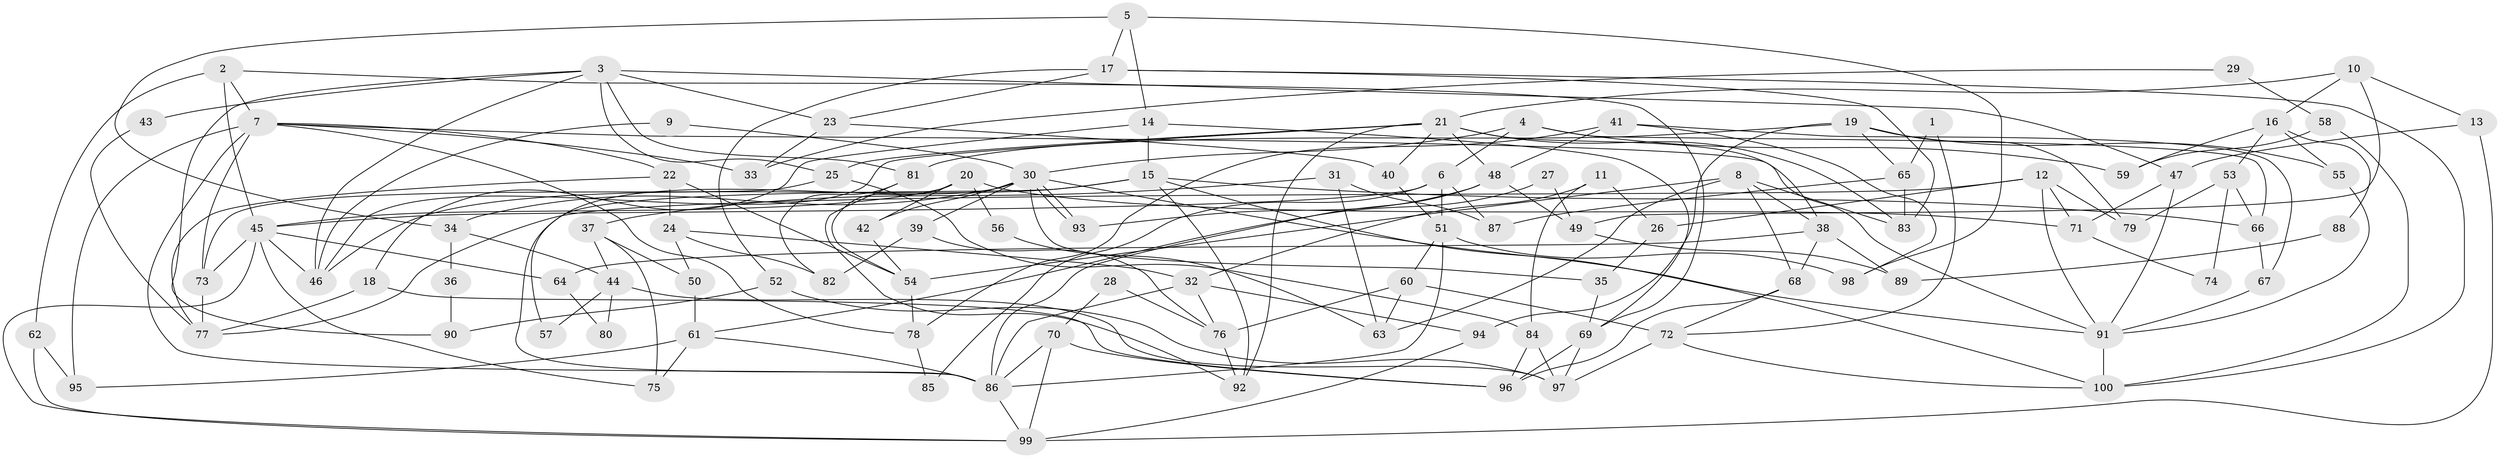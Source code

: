 // coarse degree distribution, {5: 0.18, 4: 0.24, 2: 0.12, 3: 0.2, 9: 0.04, 11: 0.04, 6: 0.08, 7: 0.06, 8: 0.02, 16: 0.02}
// Generated by graph-tools (version 1.1) at 2025/55/03/04/25 21:55:20]
// undirected, 100 vertices, 200 edges
graph export_dot {
graph [start="1"]
  node [color=gray90,style=filled];
  1;
  2;
  3;
  4;
  5;
  6;
  7;
  8;
  9;
  10;
  11;
  12;
  13;
  14;
  15;
  16;
  17;
  18;
  19;
  20;
  21;
  22;
  23;
  24;
  25;
  26;
  27;
  28;
  29;
  30;
  31;
  32;
  33;
  34;
  35;
  36;
  37;
  38;
  39;
  40;
  41;
  42;
  43;
  44;
  45;
  46;
  47;
  48;
  49;
  50;
  51;
  52;
  53;
  54;
  55;
  56;
  57;
  58;
  59;
  60;
  61;
  62;
  63;
  64;
  65;
  66;
  67;
  68;
  69;
  70;
  71;
  72;
  73;
  74;
  75;
  76;
  77;
  78;
  79;
  80;
  81;
  82;
  83;
  84;
  85;
  86;
  87;
  88;
  89;
  90;
  91;
  92;
  93;
  94;
  95;
  96;
  97;
  98;
  99;
  100;
  1 -- 65;
  1 -- 72;
  2 -- 45;
  2 -- 7;
  2 -- 62;
  2 -- 69;
  3 -- 46;
  3 -- 25;
  3 -- 23;
  3 -- 43;
  3 -- 47;
  3 -- 81;
  3 -- 90;
  4 -- 30;
  4 -- 66;
  4 -- 6;
  4 -- 59;
  5 -- 14;
  5 -- 34;
  5 -- 17;
  5 -- 98;
  6 -- 51;
  6 -- 45;
  6 -- 85;
  6 -- 87;
  7 -- 73;
  7 -- 86;
  7 -- 22;
  7 -- 33;
  7 -- 78;
  7 -- 91;
  7 -- 95;
  8 -- 54;
  8 -- 38;
  8 -- 63;
  8 -- 68;
  8 -- 83;
  9 -- 30;
  9 -- 46;
  10 -- 13;
  10 -- 21;
  10 -- 16;
  10 -- 49;
  11 -- 32;
  11 -- 26;
  11 -- 84;
  12 -- 91;
  12 -- 77;
  12 -- 26;
  12 -- 71;
  12 -- 79;
  13 -- 99;
  13 -- 47;
  14 -- 69;
  14 -- 15;
  14 -- 18;
  15 -- 100;
  15 -- 92;
  15 -- 46;
  15 -- 66;
  15 -- 86;
  16 -- 53;
  16 -- 55;
  16 -- 59;
  16 -- 88;
  17 -- 100;
  17 -- 23;
  17 -- 52;
  17 -- 83;
  18 -- 77;
  18 -- 96;
  19 -- 81;
  19 -- 55;
  19 -- 65;
  19 -- 79;
  19 -- 94;
  20 -- 45;
  20 -- 54;
  20 -- 42;
  20 -- 56;
  20 -- 71;
  21 -- 83;
  21 -- 40;
  21 -- 25;
  21 -- 38;
  21 -- 46;
  21 -- 48;
  21 -- 92;
  22 -- 54;
  22 -- 24;
  22 -- 77;
  23 -- 33;
  23 -- 40;
  24 -- 32;
  24 -- 50;
  24 -- 82;
  25 -- 84;
  25 -- 73;
  26 -- 35;
  27 -- 49;
  27 -- 61;
  28 -- 76;
  28 -- 70;
  29 -- 33;
  29 -- 58;
  30 -- 93;
  30 -- 93;
  30 -- 91;
  30 -- 34;
  30 -- 35;
  30 -- 39;
  30 -- 42;
  30 -- 57;
  31 -- 87;
  31 -- 37;
  31 -- 63;
  32 -- 76;
  32 -- 94;
  32 -- 86;
  34 -- 44;
  34 -- 36;
  35 -- 69;
  36 -- 90;
  37 -- 50;
  37 -- 75;
  37 -- 44;
  38 -- 68;
  38 -- 64;
  38 -- 89;
  39 -- 82;
  39 -- 76;
  40 -- 51;
  41 -- 98;
  41 -- 48;
  41 -- 67;
  41 -- 78;
  42 -- 54;
  43 -- 77;
  44 -- 97;
  44 -- 57;
  44 -- 80;
  45 -- 46;
  45 -- 64;
  45 -- 73;
  45 -- 75;
  45 -- 99;
  47 -- 71;
  47 -- 91;
  48 -- 86;
  48 -- 49;
  48 -- 93;
  49 -- 89;
  50 -- 61;
  51 -- 60;
  51 -- 86;
  51 -- 98;
  52 -- 97;
  52 -- 90;
  53 -- 66;
  53 -- 79;
  53 -- 74;
  54 -- 78;
  55 -- 91;
  56 -- 63;
  58 -- 59;
  58 -- 100;
  60 -- 72;
  60 -- 63;
  60 -- 76;
  61 -- 86;
  61 -- 95;
  61 -- 75;
  62 -- 99;
  62 -- 95;
  64 -- 80;
  65 -- 83;
  65 -- 87;
  66 -- 67;
  67 -- 91;
  68 -- 96;
  68 -- 72;
  69 -- 96;
  69 -- 97;
  70 -- 86;
  70 -- 99;
  70 -- 96;
  71 -- 74;
  72 -- 97;
  72 -- 100;
  73 -- 77;
  76 -- 92;
  78 -- 85;
  81 -- 92;
  81 -- 82;
  84 -- 96;
  84 -- 97;
  86 -- 99;
  88 -- 89;
  91 -- 100;
  94 -- 99;
}
